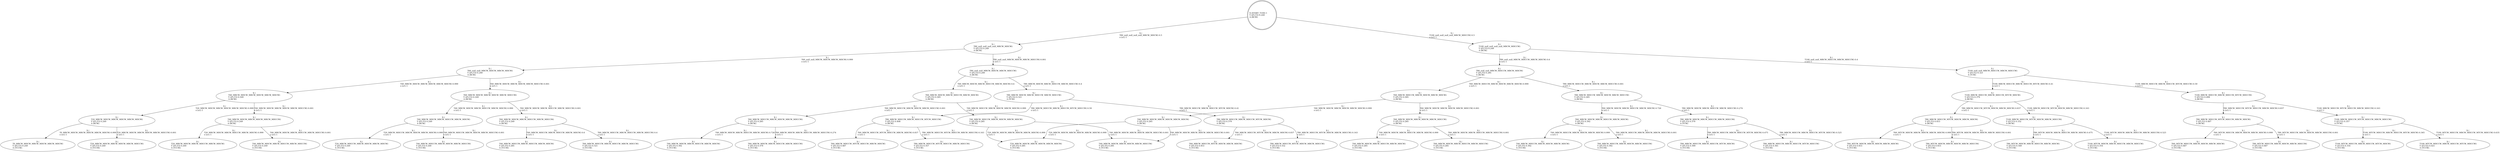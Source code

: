 digraph G
{
root [label="X (START_T100) 1\lY (Z5,Y3) 0.249\lA (RCW)\l" shape=doublecircle labeljust="l"];
x4098row0 [label="X (\nT80_null_null_null_null_MRCW_MHCW)\lY (Z5,Y3) 0.249\lA (RCW)\l"];
x4099row0 [label="X (\nT100_null_null_null_null_MRCW_MHCCW)\lY (Z5,Y3) 0.249\lA (RCW)\l"];
x4106row0 [label="X (\nT60_null_null_MRCW_MHCW_MRCW_MHCW)\lY (Z5,Y3) 0.249\lA (RCW)\l"];
x4107row0 [label="X (\nT80_null_null_MRCW_MHCW_MRCW_MHCCW)\lY (Z5,Y3) 0.249\lA (RCW)\l"];
x1026row0 [label="X (\nT40_MRCW_MHCW_MRCW_MHCW_MRCW_MHCW)\lY (Z5,Y3) 0.249\lA (RCW)\l"];
x1027row0 [label="X (\nT60_MRCW_MHCW_MRCW_MHCW_MRCW_MHCCW)\lY (Z5,Y3) 0.249\lA (RCW)\l"];
x514row0 [label="X (\nT20_MRCW_MHCW_MRCW_MHCW_MRCW_MHCW)\lY (Z5,Y3) 0.249\lA (RCW)\l"];
x515row0 [label="X (\nT40_MRCW_MHCW_MRCW_MHCW_MRCW_MHCCW)\lY (Z5,Y3) 0.249\lA (RCW)\l"];
x2row0 [label="X (\nT0_MRCW_MHCW_MRCW_MHCW_MRCW_MHCW)\lY (Z5,Y3) 0.249\lA (TCCW)\l"];
x3row0 [label="X (\nT20_MRCW_MHCW_MRCW_MHCW_MRCW_MHCCW)\lY (Z5,Y3) 0.249\lA (TCCW)\l"];
x522row0 [label="X (\nT20_MRCW_MHCW_MRCW_MHCCW_MRCW_MHCW)\lY (Z5,Y3) 0.249\lA (TCCW)\l"];
x523row0 [label="X (\nT40_MRCW_MHCW_MRCW_MHCCW_MRCW_MHCCW)\lY (Z5,Y3) 0.249\lA (TCCW)\l"];
x1034row0 [label="X (\nT40_MRCW_MHCW_MRCW_MHCCW_MRCW_MHCW)\lY (Z5,Y3) 0.249\lA (RCW)\l"];
x1035row0 [label="X (\nT60_MRCW_MHCW_MRCW_MHCCW_MRCW_MHCCW)\lY (Z5,Y3) 0.249\lA (RCW)\l"];
x578row0 [label="X (\nT20_MRCW_MHCCW_MRCW_MHCW_MRCW_MHCW)\lY (Z5,Y3) 0.249\lA (TCCW)\l"];
x579row0 [label="X (\nT40_MRCW_MHCCW_MRCW_MHCW_MRCW_MHCCW)\lY (Z5,Y3) 0.249\lA (TCCW)\l"];
x1098row0 [label="X (\nT40_MRCW_MHCCW_MRCW_MHCCW_MRCW_MHCW)\lY (Z5,Y5) 0.285\lA (TCCW)\l"];
x1099row0 [label="X (\nT60_MRCW_MHCCW_MRCW_MHCCW_MRCW_MHCCW)\lY (Z5,Y2) 0.321\lA (TCCW)\l"];
x1546row0 [label="X (\nT60_MRCW_MHCW_MRCW_MHCCW_MRCW_MHCW)\lY (Z5,Y5) 0.285\lA (RCW)\l"];
x1547row0 [label="X (\nT80_MRCW_MHCW_MRCW_MHCCW_MRCW_MHCCW)\lY (Z5,Y2) 0.321\lA (TCW)\l"];
x1090row0 [label="X (\nT40_MRCW_MHCCW_MRCW_MHCW_MRCW_MHCW)\lY (Z5,Y5) 0.285\lA (RCW)\l"];
x1091row0 [label="X (\nT60_MRCW_MHCCW_MRCW_MHCW_MRCW_MHCCW)\lY (Z5,Y5) 0.285\lA (RCW)\l"];
x514row1 [label="X (\nT20_MRCW_MHCW_MRCW_MHCW_MRCW_MHCW)\lY (Z5,Y5) 0.285\lA (TCCW)\l"];
x515row1 [label="X (\nT40_MRCW_MHCW_MRCW_MHCW_MRCW_MHCCW)\lY (Z5,Y5) 0.285\lA (TCCW)\l"];
x1034row1 [label="X (\nT40_MRCW_MHCW_MRCW_MHCCW_MRCW_MHCW)\lY (Z5,Y5) 0.392\lA (TCCW)\l"];
x1035row1 [label="X (\nT60_MRCW_MHCW_MRCW_MHCCW_MRCW_MHCCW)\lY (Z5,Y3) 0.379\lA (TCCW)\l"];
x1614row0 [label="X (\nT80_MRCW_MHCCW_MRCW_MHCCW_MTCW_MHCW)\lY (Z5,Y3) 0.379\lA (RCW)\l"];
x1615row0 [label="X (\nT80_MRCW_MHCCW_MRCW_MHCCW_MTCW_MHCCW)\lY (Z5,Y2) 0.408\lA (RCW)\l"];
x4178row0 [label="X (\nT80_null_null_MRCW_MHCCW_MRCW_MHCW)\lY (Z5,Y5) 0.285\lA (RCW)\l"];
x4179row0 [label="X (\nT100_null_null_MRCW_MHCCW_MRCW_MHCCW)\lY (Z5,Y2) 0.321\lA (TCW)\l"];
x1634row0 [label="X (\nT60_MRCW_MHCCW_MTCW_MHCW_MRCW_MHCW)\lY (Z5,Y3) 0.453\lA (TCCW)\l"];
x1635row0 [label="X (\nT80_MRCW_MHCCW_MTCW_MHCW_MRCW_MHCCW)\lY (Z3,Y3) 0.332\lA (TCCW)\l"];
x1642row0 [label="X (\nT60_MRCW_MHCCW_MTCW_MHCCW_MRCW_MHCW)\lY (Z5,Y2) 0.487\lA (TCCW)\l"];
x1643row0 [label="X (\nT80_MRCW_MHCCW_MTCW_MHCCW_MRCW_MHCCW)\lY (Z3,Y2) 0.357\lA (TCCW)\l"];
x1602row0 [label="X (\nT60_MRCW_MHCCW_MRCW_MHCW_MRCW_MHCW)\lY (Z5,Y5) 0.285\lA (RCW)\l"];
x1603row0 [label="X (\nT80_MRCW_MHCCW_MRCW_MHCW_MRCW_MHCCW)\lY (Z5,Y5) 0.285\lA (RCW)\l"];
x1026row1 [label="X (\nT40_MRCW_MHCW_MRCW_MHCW_MRCW_MHCW)\lY (Z5,Y5) 0.285\lA (RCW)\l"];
x1027row1 [label="X (\nT60_MRCW_MHCW_MRCW_MHCW_MRCW_MHCCW)\lY (Z5,Y5) 0.285\lA (RCW)\l"];
x1034row2 [label="X (\nT40_MRCW_MHCW_MRCW_MHCCW_MRCW_MHCW)\lY (Z5,Y5) 0.285\lA (TCCW)\l"];
x1035row2 [label="X (\nT60_MRCW_MHCW_MRCW_MHCCW_MRCW_MHCCW)\lY (Z5,Y5) 0.285\lA (TCCW)\l"];
x1546row1 [label="X (\nT60_MRCW_MHCW_MRCW_MHCCW_MRCW_MHCW)\lY (Z5,Y5) 0.392\lA (RCW)\l"];
x1547row1 [label="X (\nT80_MRCW_MHCW_MRCW_MHCCW_MRCW_MHCCW)\lY (Z5,Y3) 0.379\lA (TCW)\l"];
x1090row1 [label="X (\nT40_MRCW_MHCCW_MRCW_MHCW_MRCW_MHCW)\lY (Z5,Y5) 0.392\lA (TCCW)\l"];
x1091row1 [label="X (\nT60_MRCW_MHCCW_MRCW_MHCW_MRCW_MHCCW)\lY (Z5,Y5) 0.392\lA (TCCW)\l"];
x1614row1 [label="X (\nT80_MRCW_MHCCW_MRCW_MHCCW_MTCW_MHCW)\lY (Z5,Y3) 0.399\lA (TCCW)\l"];
x1615row1 [label="X (\nT80_MRCW_MHCCW_MRCW_MHCCW_MTCW_MHCCW)\lY (Z5,Y3) 0.361\lA (TCCW)\l"];
x2126row0 [label="X (\nT100_MRCW_MHCCW_MRCW_MHCCW_MTCW_MHCW)\lY (Z5,Y3) 0.379\lA (RCW)\l"];
x2127row0 [label="X (\nT100_MRCW_MHCCW_MRCW_MHCCW_MTCW_MHCCW)\lY (Z5,Y2) 0.408\lA (RCW)\l"];
x2146row0 [label="X (\nT80_MRCW_MHCCW_MTCW_MHCW_MRCW_MHCW)\lY (Z5,Y3) 0.453\lA (RCW)\l"];
x2147row0 [label="X (\nT100_MRCW_MHCCW_MTCW_MHCW_MRCW_MHCCW)\lY (Z3,Y3) 0.332\lA (RCW)\l"];
x1794row0 [label="X (\nT60_MTCW_MHCW_MRCW_MHCW_MRCW_MHCW)\lY (Z5,Y3) 0.453\lA (TCCW)\l"];
x1795row0 [label="X (\nT80_MTCW_MHCW_MRCW_MHCW_MRCW_MHCCW)\lY (Z5,Y3) 0.453\lA (TCCW)\l"];
x2314row0 [label="X (\nT80_MTCW_MHCW_MRCW_MHCCW_MRCW_MHCW)\lY (Z3,Y3) 0.349\lA (TCCW)\l"];
x2315row0 [label="X (\nT100_MTCW_MHCW_MRCW_MHCCW_MRCW_MHCCW)\lY (Z3,Y3) 0.316\lA (TCCW)\l"];
x2154row0 [label="X (\nT80_MRCW_MHCCW_MTCW_MHCCW_MRCW_MHCW)\lY (Z5,Y2) 0.487\lA (RCW)\l"];
x2155row0 [label="X (\nT100_MRCW_MHCCW_MTCW_MHCCW_MRCW_MHCCW)\lY (Z3,Y2) 0.357\lA (TCW)\l"];
x1858row0 [label="X (\nT60_MTCW_MHCCW_MRCW_MHCW_MRCW_MHCW)\lY (Z5,Y2) 0.487\lA (TCCW)\l"];
x1859row0 [label="X (\nT80_MTCW_MHCCW_MRCW_MHCW_MRCW_MHCCW)\lY (Z5,Y2) 0.487\lA (TCCW)\l"];
x2382row0 [label="X (\nT100_MTCW_MHCCW_MRCW_MHCCW_MTCW_MHCW)\lY (Z3,Y3) 0.316\lA (TCCW)\l"];
x2383row0 [label="X (\nT100_MTCW_MHCCW_MRCW_MHCCW_MTCW_MHCCW)\lY (Z3,Y2) 0.421\lA (TCCW)\l"];
root -> x4098row0 [label="X (\nT80_null_null_null_null_MRCW_MHCW) 0.5\lo (o1) 1\l"];
root -> x4099row0 [label="X (\nT100_null_null_null_null_MRCW_MHCCW) 0.5\lo (o1) 1\l"];
x4098row0 -> x4106row0 [label="X (\nT60_null_null_MRCW_MHCW_MRCW_MHCW) 0.999\lo (o1) 1\l"];
x4098row0 -> x4107row0 [label="X (\nT80_null_null_MRCW_MHCW_MRCW_MHCCW) 0.001\lo (o1) 1\l"];
x4106row0 -> x1026row0 [label="X (\nT40_MRCW_MHCW_MRCW_MHCW_MRCW_MHCW) 0.999\lo (o1) 1\l"];
x4106row0 -> x1027row0 [label="X (\nT60_MRCW_MHCW_MRCW_MHCW_MRCW_MHCCW) 0.001\lo (o1) 1\l"];
x1026row0 -> x514row0 [label="X (\nT20_MRCW_MHCW_MRCW_MHCW_MRCW_MHCW) 0.999\lo (o1) 1\l"];
x1026row0 -> x515row0 [label="X (\nT40_MRCW_MHCW_MRCW_MHCW_MRCW_MHCCW) 0.001\lo (o1) 1\l"];
x514row0 -> x2row0 [label="X (\nT0_MRCW_MHCW_MRCW_MHCW_MRCW_MHCW) 0.999\lo (o1) 1\l"];
x514row0 -> x3row0 [label="X (\nT20_MRCW_MHCW_MRCW_MHCW_MRCW_MHCCW) 0.001\lo (o1) 1\l"];
x515row0 -> x522row0 [label="X (\nT20_MRCW_MHCW_MRCW_MHCCW_MRCW_MHCW) 0.999\lo (o1) 1\l"];
x515row0 -> x523row0 [label="X (\nT40_MRCW_MHCW_MRCW_MHCCW_MRCW_MHCCW) 0.001\lo (o1) 1\l"];
x1027row0 -> x1034row0 [label="X (\nT40_MRCW_MHCW_MRCW_MHCCW_MRCW_MHCW) 0.999\lo (o1) 1\l"];
x1027row0 -> x1035row0 [label="X (\nT60_MRCW_MHCW_MRCW_MHCCW_MRCW_MHCCW) 0.001\lo (o1) 1\l"];
x1034row0 -> x578row0 [label="X (\nT20_MRCW_MHCCW_MRCW_MHCW_MRCW_MHCW) 0.999\lo (o1) 1\l"];
x1034row0 -> x579row0 [label="X (\nT40_MRCW_MHCCW_MRCW_MHCW_MRCW_MHCCW) 0.001\lo (o1) 1\l"];
x1035row0 -> x1098row0 [label="X (\nT40_MRCW_MHCCW_MRCW_MHCCW_MRCW_MHCW) 0.6\lo (o1) 1\l"];
x1035row0 -> x1099row0 [label="X (\nT60_MRCW_MHCCW_MRCW_MHCCW_MRCW_MHCCW) 0.4\lo (o1) 1\l"];
x4107row0 -> x1546row0 [label="X (\nT60_MRCW_MHCW_MRCW_MHCCW_MRCW_MHCW) 0.6\lo (o1) 1\l"];
x4107row0 -> x1547row0 [label="X (\nT80_MRCW_MHCW_MRCW_MHCCW_MRCW_MHCCW) 0.4\lo (o1) 1\l"];
x1546row0 -> x1090row0 [label="X (\nT40_MRCW_MHCCW_MRCW_MHCW_MRCW_MHCW) 0.999\lo (o1) 1\l"];
x1546row0 -> x1091row0 [label="X (\nT60_MRCW_MHCCW_MRCW_MHCW_MRCW_MHCCW) 0.001\lo (o1) 1\l"];
x1090row0 -> x514row1 [label="X (\nT20_MRCW_MHCW_MRCW_MHCW_MRCW_MHCW) 0.999\lo (o1) 1\l"];
x1090row0 -> x515row1 [label="X (\nT40_MRCW_MHCW_MRCW_MHCW_MRCW_MHCCW) 0.001\lo (o1) 1\l"];
x1091row0 -> x1034row1 [label="X (\nT40_MRCW_MHCW_MRCW_MHCCW_MRCW_MHCW) 0.726\lo (o1) 1\l"];
x1091row0 -> x1035row1 [label="X (\nT60_MRCW_MHCW_MRCW_MHCCW_MRCW_MHCCW) 0.274\lo (o1) 1\l"];
x1547row0 -> x1614row0 [label="X (\nT80_MRCW_MHCCW_MRCW_MHCCW_MTCW_MHCW) 0.41\lo (o1) 1\l"];
x1547row0 -> x1615row0 [label="X (\nT80_MRCW_MHCCW_MRCW_MHCCW_MTCW_MHCCW) 0.59\lo (o1) 1\l"];
x1614row0 -> x1634row0 [label="X (\nT60_MRCW_MHCCW_MTCW_MHCW_MRCW_MHCW) 0.837\lo (o1) 1\l"];
x1614row0 -> x1635row0 [label="X (\nT80_MRCW_MHCCW_MTCW_MHCW_MRCW_MHCCW) 0.163\lo (o1) 1\l"];
x1615row0 -> x1642row0 [label="X (\nT60_MRCW_MHCCW_MTCW_MHCCW_MRCW_MHCW) 0.837\lo (o1) 1\l"];
x1615row0 -> x1643row0 [label="X (\nT80_MRCW_MHCCW_MTCW_MHCCW_MRCW_MHCCW) 0.163\lo (o1) 1\l"];
x4099row0 -> x4178row0 [label="X (\nT80_null_null_MRCW_MHCCW_MRCW_MHCW) 0.6\lo (o1) 1\l"];
x4099row0 -> x4179row0 [label="X (\nT100_null_null_MRCW_MHCCW_MRCW_MHCCW) 0.4\lo (o1) 1\l"];
x4178row0 -> x1602row0 [label="X (\nT60_MRCW_MHCCW_MRCW_MHCW_MRCW_MHCW) 0.999\lo (o1) 1\l"];
x4178row0 -> x1603row0 [label="X (\nT80_MRCW_MHCCW_MRCW_MHCW_MRCW_MHCCW) 0.001\lo (o1) 1\l"];
x1602row0 -> x1026row1 [label="X (\nT40_MRCW_MHCW_MRCW_MHCW_MRCW_MHCW) 0.999\lo (o1) 1\l"];
x1602row0 -> x1027row1 [label="X (\nT60_MRCW_MHCW_MRCW_MHCW_MRCW_MHCCW) 0.001\lo (o1) 1\l"];
x1026row1 -> x514row1 [label="X (\nT20_MRCW_MHCW_MRCW_MHCW_MRCW_MHCW) 0.999\lo (o1) 1\l"];
x1026row1 -> x515row1 [label="X (\nT40_MRCW_MHCW_MRCW_MHCW_MRCW_MHCCW) 0.001\lo (o1) 1\l"];
x1027row1 -> x1034row2 [label="X (\nT40_MRCW_MHCW_MRCW_MHCCW_MRCW_MHCW) 0.999\lo (o1) 1\l"];
x1027row1 -> x1035row2 [label="X (\nT60_MRCW_MHCW_MRCW_MHCCW_MRCW_MHCCW) 0.001\lo (o1) 1\l"];
x1603row0 -> x1546row1 [label="X (\nT60_MRCW_MHCW_MRCW_MHCCW_MRCW_MHCW) 0.726\lo (o1) 1\l"];
x1603row0 -> x1547row1 [label="X (\nT80_MRCW_MHCW_MRCW_MHCCW_MRCW_MHCCW) 0.274\lo (o1) 1\l"];
x1546row1 -> x1090row1 [label="X (\nT40_MRCW_MHCCW_MRCW_MHCW_MRCW_MHCW) 0.999\lo (o1) 1\l"];
x1546row1 -> x1091row1 [label="X (\nT60_MRCW_MHCCW_MRCW_MHCW_MRCW_MHCCW) 0.001\lo (o1) 1\l"];
x1547row1 -> x1614row1 [label="X (\nT80_MRCW_MHCCW_MRCW_MHCCW_MTCW_MHCW) 0.475\lo (o1) 1\l"];
x1547row1 -> x1615row1 [label="X (\nT80_MRCW_MHCCW_MRCW_MHCCW_MTCW_MHCCW) 0.525\lo (o1) 1\l"];
x4179row0 -> x2126row0 [label="X (\nT100_MRCW_MHCCW_MRCW_MHCCW_MTCW_MHCW) 0.41\lo (o1) 1\l"];
x4179row0 -> x2127row0 [label="X (\nT100_MRCW_MHCCW_MRCW_MHCCW_MTCW_MHCCW) 0.59\lo (o1) 1\l"];
x2126row0 -> x2146row0 [label="X (\nT80_MRCW_MHCCW_MTCW_MHCW_MRCW_MHCW) 0.837\lo (o1) 1\l"];
x2126row0 -> x2147row0 [label="X (\nT100_MRCW_MHCCW_MTCW_MHCW_MRCW_MHCCW) 0.163\lo (o1) 1\l"];
x2146row0 -> x1794row0 [label="X (\nT60_MTCW_MHCW_MRCW_MHCW_MRCW_MHCW) 0.999\lo (o1) 1\l"];
x2146row0 -> x1795row0 [label="X (\nT80_MTCW_MHCW_MRCW_MHCW_MRCW_MHCCW) 0.001\lo (o1) 1\l"];
x2147row0 -> x2314row0 [label="X (\nT80_MTCW_MHCW_MRCW_MHCCW_MRCW_MHCW) 0.475\lo (o1) 1\l"];
x2147row0 -> x2315row0 [label="X (\nT100_MTCW_MHCW_MRCW_MHCCW_MRCW_MHCCW) 0.525\lo (o1) 1\l"];
x2127row0 -> x2154row0 [label="X (\nT80_MRCW_MHCCW_MTCW_MHCCW_MRCW_MHCW) 0.837\lo (o1) 1\l"];
x2127row0 -> x2155row0 [label="X (\nT100_MRCW_MHCCW_MTCW_MHCCW_MRCW_MHCCW) 0.163\lo (o1) 1\l"];
x2154row0 -> x1858row0 [label="X (\nT60_MTCW_MHCCW_MRCW_MHCW_MRCW_MHCW) 0.999\lo (o1) 1\l"];
x2154row0 -> x1859row0 [label="X (\nT80_MTCW_MHCCW_MRCW_MHCW_MRCW_MHCCW) 0.001\lo (o1) 1\l"];
x2155row0 -> x2382row0 [label="X (\nT100_MTCW_MHCCW_MRCW_MHCCW_MTCW_MHCW) 0.365\lo (o1) 1\l"];
x2155row0 -> x2383row0 [label="X (\nT100_MTCW_MHCCW_MRCW_MHCCW_MTCW_MHCCW) 0.635\lo (o1) 1\l"];
}
